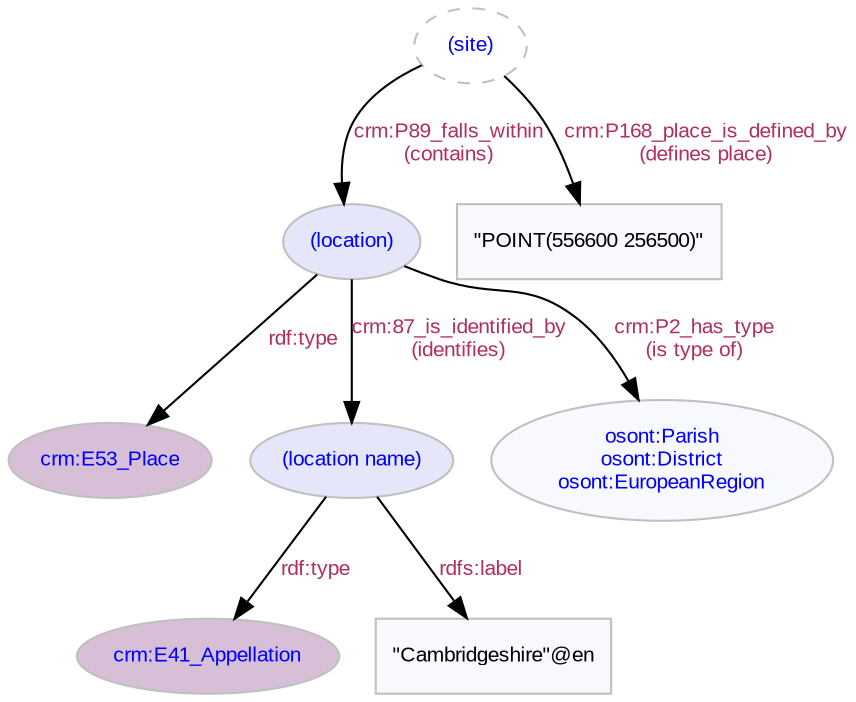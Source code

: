 digraph {
   // label = "Site Location";
   // labelloc = "t";
   node [color=gray, fontcolor=blue, fontsize=10, fontname=Arial, style=filled, fillcolor=ghostwhite];
   edge [color=black, fontcolor=maroon, fontsize=10, fontname=Arial];
   "crm:E41_Appellation" [fillcolor=thistle, target="crm", URL="http://www.cidoc-crm.org/cidoc-crm/E41_Appellation"];
   "crm:E53_Place" [fillcolor=thistle, target="crm", URL="http://www.cidoc-crm.org/cidoc-crm/E53_Place"];
   "(site)" [style=dashed];
   "(location)" [fillcolor="lavender"];
   "(location name)" [fillcolor="lavender"];
   "\"POINT(556600 256500)\"" [shape=box, fontcolor=black, color=gray];    
   "\"Cambridgeshire\"@en" [shape=box, fontcolor=black, color=gray];    
   "(location)" -> "crm:E53_Place" [label="rdf:type", labelURL="http://www.w3.org/1999/02/22-rdf-syntax-ns#type"];
   "(location name)" -> "crm:E41_Appellation" [label="rdf:type", labelURL="http://www.w3.org/1999/02/22-rdf-syntax-ns#type"];
   "(location)" -> "(location name)" [label="crm:87_is_identified_by\n(identifies)", labelURL="http://www.cidoc-crm.org/cidoc-crm/P87_is_identified_by"];
   "(location name)" -> "\"Cambridgeshire\"@en" [label="rdfs:label", labelURL="http://www.w3.org/2000/01/rdf-schema#label"];   
   "(site)" -> "(location)" [label="crm:P89_falls_within\n(contains)", labelURL="http://www.cidoc-crm.org/cidoc-crm/P89_falls_within"];
   "(site)" -> "\"POINT(556600 256500)\"" [label="crm:P168_place_is_defined_by\n(defines place)", labelURL="http://www.cidoc-crm.org/cidoc-crm/P168_place_is_defined_by"];   
   "(location)" -> "osont:Parish\nosont:District\nosont:EuropeanRegion" [label="crm:P2_has_type\n(is type of)", labelURL="http://www.cidoc-crm.org/cidoc-crm/P2_has_type"];   
}